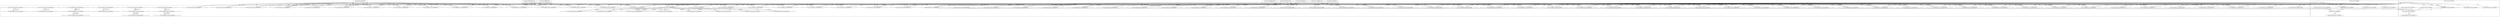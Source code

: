 digraph G {
	"10.1.80.1:35620#ServerID_OuterContainerID"->"1_fwatchdog#ServerID_7cf8268e6ab5"[ label="read" ];
	"1_fwatchdog#ServerID_7cf8268e6ab5"->"10.1.80.1:35618#ServerID_OuterContainerID"[ label="write" ];
	"10.1.80.1:38750#ServerID_OuterContainerID"->"1_fwatchdog#ServerID_5bd30c3565a4"[ label="read" ];
	"10.1.80.1:38748#ServerID_OuterContainerID"->"1_fwatchdog#ServerID_5bd30c3565a4"[ label="read" ];
	"1_fwatchdog#ServerID_5bd30c3565a4"->"10.1.80.1:38748#ServerID_OuterContainerID"[ label="write" ];
	"10.1.80.1:35618#ServerID_OuterContainerID"->"1_fwatchdog#ServerID_7cf8268e6ab5"[ label="read" ];
	"10.1.80.1:54070#ServerID_OuterContainerID"->"1_fwatchdog#ServerID_68977fd5c9-qtcgc"[ label="GET" ];
	"1_fwatchdog#ServerID_5bd30c3565a4"->"10.1.80.1:38750#ServerID_OuterContainerID"[ label="write" ];
	"10.1.80.1:54072#ServerID_OuterContainerID"->"1_fwatchdog#ServerID_68977fd5c9-qtcgc"[ label="GET" ];
	"1_fwatchdog#ServerID_68977fd5c9-qtcgc"->"10.1.80.1:54070#ServerID_OuterContainerID"[ label="RESPONSE" ];
	"1_fwatchdog#ServerID_68977fd5c9-qtcgc"->"10.1.80.1:54072#ServerID_OuterContainerID"[ label="RESPONSE" ];
	"1_fwatchdog#ServerID_7cf8268e6ab5"->"10.1.80.1:35620#ServerID_OuterContainerID"[ label="write" ];
	"10.1.80.1:59036#ServerID_OuterContainerID"->"1_fwatchdog#ServerID_2347d2f455dd"[ label="read" ];
	"10.1.80.1:38786#ServerID_OuterContainerID"->"1_fwatchdog#ServerID_5fff9df6cf-4xmj9"[ label="GET" ];
	"1_fwatchdog#ServerID_5fff9df6cf-4xmj9"->"10.1.80.1:38784#ServerID_OuterContainerID"[ label="RESPONSE" ];
	"10.1.80.1:35654#ServerID_OuterContainerID"->"1_fwatchdog#ServerID_5f846fd567-g8dn6"[ label="GET" ];
	"1_fwatchdog#ServerID_5fff9df6cf-4xmj9"->"10.1.80.1:38786#ServerID_OuterContainerID"[ label="RESPONSE" ];
	"1_fwatchdog#ServerID_5f846fd567-g8dn6"->"10.1.80.1:35654#ServerID_OuterContainerID"[ label="RESPONSE" ];
	"10.1.80.1:35656#ServerID_OuterContainerID"->"1_fwatchdog#ServerID_5f846fd567-g8dn6"[ label="GET" ];
	"10.1.80.1:38784#ServerID_OuterContainerID"->"1_fwatchdog#ServerID_5fff9df6cf-4xmj9"[ label="GET" ];
	"1_fwatchdog#ServerID_5f846fd567-g8dn6"->"10.1.80.1:35656#ServerID_OuterContainerID"[ label="RESPONSE" ];
	"10.1.80.1:59072#ServerID_OuterContainerID"->"1_fwatchdog#ServerID_6df85d7674-f2xxt"[ label="GET" ];
	"1_fwatchdog#ServerID_6df85d7674-f2xxt"->"10.1.80.1:59072#ServerID_OuterContainerID"[ label="RESPONSE" ];
	"10.1.80.1:59074#ServerID_OuterContainerID"->"1_fwatchdog#ServerID_6df85d7674-f2xxt"[ label="GET" ];
	"1_fwatchdog#ServerID_6df85d7674-f2xxt"->"10.1.80.1:59074#ServerID_OuterContainerID"[ label="RESPONSE" ];
	"10.1.80.1:59038#ServerID_OuterContainerID"->"1_fwatchdog#ServerID_2347d2f455dd"[ label="read" ];
	"10.1.80.1:33182#ServerID_OuterContainerID"->"1_fwatchdog#ServerID_8665dd9487-zwjjv"[ label="GET" ];
	"1_fwatchdog#ServerID_8665dd9487-zwjjv"->"10.1.80.1:33182#ServerID_OuterContainerID"[ label="RESPONSE" ];
	"10.1.80.1:33184#ServerID_OuterContainerID"->"1_fwatchdog#ServerID_8665dd9487-zwjjv"[ label="GET" ];
	"1_fwatchdog#ServerID_8665dd9487-zwjjv"->"10.1.80.1:33184#ServerID_OuterContainerID"[ label="RESPONSE" ];
	"10.1.80.1:54146#ServerID_OuterContainerID"->"1_fwatchdog#ServerID_76c96688d7-4wrfp"[ label="GET" ];
	"1_fwatchdog#ServerID_76c96688d7-4wrfp"->"10.1.80.1:54146#ServerID_OuterContainerID"[ label="RESPONSE" ];
	"1_fwatchdog#ServerID_76c96688d7-4wrfp"->"10.1.80.1:54147#ServerID_OuterContainerID"[ label="RESPONSE" ];
	"10.1.80.1:54147#ServerID_OuterContainerID"->"1_fwatchdog#ServerID_76c96688d7-4wrfp"[ label="GET" ];
	"1_fwatchdog#ServerID_6df85d7674-f2xxt"->"gateway:8080#ServerID_OuterContainerID"[ label="POST" ];
	"10.1.80.1:54114#ServerID_OuterContainerID"->"1_fwatchdog#ServerID_68977fd5c9-qtcgc"[ label="GET" ];
	"1_fwatchdog#ServerID_68977fd5c9-qtcgc"->"10.1.80.1:54114#ServerID_OuterContainerID"[ label="RESPONSE" ];
	"10.1.80.1:54116#ServerID_OuterContainerID"->"1_fwatchdog#ServerID_68977fd5c9-qtcgc"[ label="GET" ];
	"1_fwatchdog#ServerID_68977fd5c9-qtcgc"->"10.1.80.1:54116#ServerID_OuterContainerID"[ label="RESPONSE" ];
	"10.1.80.93:48432#ServerID_OuterContainerID"->"1_fwatchdog#ServerID_6df85d7674-f2xxt"[ label="POST" ];
	"1_fwatchdog#ServerID_6df85d7674-f2xxt"->"10.1.80.93:8080#ServerID_OuterContainerID"[ label="POST" ];
	"10.1.80.93:40442#ServerID_OuterContainerID"->"1_fwatchdog#ServerID_5f846fd567-g8dn6"[ label="POST" ];
	"1_fwatchdog#ServerID_5f846fd567-g8dn6"->"10.1.80.93:40442#ServerID_OuterContainerID"[ label="RESPONSE" ];
	"10.1.80.93:8080#ServerID_OuterContainerID"->"1_fwatchdog#ServerID_6df85d7674-f2xxt"[ label="RESPONSE" ];
	"gateway:8080#ServerID_OuterContainerID"->"1_fwatchdog#ServerID_6df85d7674-f2xxt"[ label="RESPONSE" ];
	"1_fwatchdog#ServerID_6df85d7674-f2xxt"->"10.1.80.93:48432#ServerID_OuterContainerID"[ label="RESPONSE" ];
	"10.1.80.1:38850#ServerID_OuterContainerID"->"1_fwatchdog#ServerID_5fff9df6cf-4xmj9"[ label="GET" ];
	"10.1.80.1:38848#ServerID_OuterContainerID"->"1_fwatchdog#ServerID_5fff9df6cf-4xmj9"[ label="GET" ];
	"1_fwatchdog#ServerID_5fff9df6cf-4xmj9"->"10.1.80.1:38850#ServerID_OuterContainerID"[ label="RESPONSE" ];
	"1_fwatchdog#ServerID_5fff9df6cf-4xmj9"->"10.1.80.1:38848#ServerID_OuterContainerID"[ label="RESPONSE" ];
	"10.1.80.1:35720#ServerID_OuterContainerID"->"1_fwatchdog#ServerID_5f846fd567-g8dn6"[ label="GET" ];
	"1_fwatchdog#ServerID_5f846fd567-g8dn6"->"10.1.80.1:35720#ServerID_OuterContainerID"[ label="RESPONSE" ];
	"10.1.80.1:35718#ServerID_OuterContainerID"->"1_fwatchdog#ServerID_5f846fd567-g8dn6"[ label="GET" ];
	"1_fwatchdog#ServerID_5f846fd567-g8dn6"->"10.1.80.1:35718#ServerID_OuterContainerID"[ label="RESPONSE" ];
	"10.1.80.1:59136#ServerID_OuterContainerID"->"1_fwatchdog#ServerID_6df85d7674-f2xxt"[ label="GET" ];
	"1_fwatchdog#ServerID_6df85d7674-f2xxt"->"10.1.80.1:59136#ServerID_OuterContainerID"[ label="RESPONSE" ];
	"10.1.80.1:59137#ServerID_OuterContainerID"->"1_fwatchdog#ServerID_6df85d7674-f2xxt"[ label="GET" ];
	"1_fwatchdog#ServerID_6df85d7674-f2xxt"->"10.1.80.1:59137#ServerID_OuterContainerID"[ label="RESPONSE" ];
	"10.1.80.1:33244#ServerID_OuterContainerID"->"1_fwatchdog#ServerID_8665dd9487-zwjjv"[ label="GET" ];
	"10.1.80.1:33242#ServerID_OuterContainerID"->"1_fwatchdog#ServerID_8665dd9487-zwjjv"[ label="GET" ];
	"1_fwatchdog#ServerID_8665dd9487-zwjjv"->"10.1.80.1:33244#ServerID_OuterContainerID"[ label="RESPONSE" ];
	"1_fwatchdog#ServerID_8665dd9487-zwjjv"->"10.1.80.1:33242#ServerID_OuterContainerID"[ label="RESPONSE" ];
	"10.1.80.93:48470#ServerID_OuterContainerID"->"1_fwatchdog#ServerID_6df85d7674-f2xxt"[ label="POST" ];
	"10.1.80.1:54210#ServerID_OuterContainerID"->"1_fwatchdog#ServerID_76c96688d7-4wrfp"[ label="GET" ];
	"10.1.80.1:54208#ServerID_OuterContainerID"->"1_fwatchdog#ServerID_76c96688d7-4wrfp"[ label="GET" ];
	"1_fwatchdog#ServerID_76c96688d7-4wrfp"->"10.1.80.1:54210#ServerID_OuterContainerID"[ label="RESPONSE" ];
	"1_fwatchdog#ServerID_76c96688d7-4wrfp"->"10.1.80.1:54208#ServerID_OuterContainerID"[ label="RESPONSE" ];
	"1_fwatchdog#ServerID_6df85d7674-f2xxt"->"gateway:8080#ServerID_OuterContainerID"[ label="POST" ];
	"1_fwatchdog#ServerID_6df85d7674-f2xxt"->"10.1.80.93:8080#ServerID_OuterContainerID"[ label="POST" ];
	"10.1.80.93:40484#ServerID_OuterContainerID"->"1_fwatchdog#ServerID_5f846fd567-g8dn6"[ label="POST" ];
	"1_fwatchdog#ServerID_5f846fd567-g8dn6"->"10.1.80.93:40484#ServerID_OuterContainerID"[ label="RESPONSE" ];
	"10.1.80.93:8080#ServerID_OuterContainerID"->"1_fwatchdog#ServerID_6df85d7674-f2xxt"[ label="RESPONSE" ];
	"gateway:8080#ServerID_OuterContainerID"->"1_fwatchdog#ServerID_6df85d7674-f2xxt"[ label="RESPONSE" ];
	"1_fwatchdog#ServerID_6df85d7674-f2xxt"->"10.1.80.93:48470#ServerID_OuterContainerID"[ label="RESPONSE" ];
	"10.1.80.93:48492#ServerID_OuterContainerID"->"1_fwatchdog#ServerID_6df85d7674-f2xxt"[ label="POST" ];
	"1_fwatchdog#ServerID_6df85d7674-f2xxt"->"gateway:8080#ServerID_OuterContainerID"[ label="POST" ];
	"1_fwatchdog#ServerID_6df85d7674-f2xxt"->"10.1.80.93:8080#ServerID_OuterContainerID"[ label="POST" ];
	"10.1.80.93:40502#ServerID_OuterContainerID"->"1_fwatchdog#ServerID_5f846fd567-g8dn6"[ label="POST" ];
	"1_fwatchdog#ServerID_5f846fd567-g8dn6"->"10.1.80.93:40502#ServerID_OuterContainerID"[ label="RESPONSE" ];
	"10.1.80.93:8080#ServerID_OuterContainerID"->"1_fwatchdog#ServerID_6df85d7674-f2xxt"[ label="RESPONSE" ];
	"gateway:8080#ServerID_OuterContainerID"->"1_fwatchdog#ServerID_6df85d7674-f2xxt"[ label="RESPONSE" ];
	"1_fwatchdog#ServerID_6df85d7674-f2xxt"->"10.1.80.93:48492#ServerID_OuterContainerID"[ label="RESPONSE" ];
	"10.1.80.1:54202#ServerID_OuterContainerID"->"1_fwatchdog#ServerID_68977fd5c9-qtcgc"[ label="GET" ];
	"10.1.80.1:54200#ServerID_OuterContainerID"->"1_fwatchdog#ServerID_68977fd5c9-qtcgc"[ label="GET" ];
	"1_fwatchdog#ServerID_68977fd5c9-qtcgc"->"10.1.80.1:54202#ServerID_OuterContainerID"[ label="RESPONSE" ];
	"1_fwatchdog#ServerID_68977fd5c9-qtcgc"->"10.1.80.1:54200#ServerID_OuterContainerID"[ label="RESPONSE" ];
	"10.1.80.1:38910#ServerID_OuterContainerID"->"1_fwatchdog#ServerID_5fff9df6cf-4xmj9"[ label="GET" ];
	"1_fwatchdog#ServerID_5fff9df6cf-4xmj9"->"10.1.80.1:38910#ServerID_OuterContainerID"[ label="RESPONSE" ];
	"10.1.80.1:38911#ServerID_OuterContainerID"->"1_fwatchdog#ServerID_5fff9df6cf-4xmj9"[ label="GET" ];
	"1_fwatchdog#ServerID_5fff9df6cf-4xmj9"->"10.1.80.1:38911#ServerID_OuterContainerID"[ label="RESPONSE" ];
	"10.1.80.1:35782#ServerID_OuterContainerID"->"1_fwatchdog#ServerID_5f846fd567-g8dn6"[ label="GET" ];
	"1_fwatchdog#ServerID_5f846fd567-g8dn6"->"10.1.80.1:35782#ServerID_OuterContainerID"[ label="RESPONSE" ];
	"10.1.80.1:35780#ServerID_OuterContainerID"->"1_fwatchdog#ServerID_5f846fd567-g8dn6"[ label="GET" ];
	"1_fwatchdog#ServerID_5f846fd567-g8dn6"->"10.1.80.1:35780#ServerID_OuterContainerID"[ label="RESPONSE" ];
	"10.1.80.1:59200#ServerID_OuterContainerID"->"1_fwatchdog#ServerID_6df85d7674-f2xxt"[ label="GET" ];
	"1_fwatchdog#ServerID_6df85d7674-f2xxt"->"10.1.80.1:59200#ServerID_OuterContainerID"[ label="RESPONSE" ];
	"10.1.80.1:59198#ServerID_OuterContainerID"->"1_fwatchdog#ServerID_6df85d7674-f2xxt"[ label="GET" ];
	"1_fwatchdog#ServerID_6df85d7674-f2xxt"->"10.1.80.1:59198#ServerID_OuterContainerID"[ label="RESPONSE" ];
	"10.1.80.1:33304#ServerID_OuterContainerID"->"1_fwatchdog#ServerID_8665dd9487-zwjjv"[ label="GET" ];
	"1_fwatchdog#ServerID_8665dd9487-zwjjv"->"10.1.80.1:33304#ServerID_OuterContainerID"[ label="RESPONSE" ];
	"10.1.80.1:33306#ServerID_OuterContainerID"->"1_fwatchdog#ServerID_8665dd9487-zwjjv"[ label="GET" ];
	"1_fwatchdog#ServerID_8665dd9487-zwjjv"->"10.1.80.1:33306#ServerID_OuterContainerID"[ label="RESPONSE" ];
	"10.1.80.1:54263#ServerID_OuterContainerID"->"1_fwatchdog#ServerID_76c96688d7-4wrfp"[ label="GET" ];
	"1_fwatchdog#ServerID_76c96688d7-4wrfp"->"10.1.80.1:54263#ServerID_OuterContainerID"[ label="RESPONSE" ];
	"10.1.80.1:54262#ServerID_OuterContainerID"->"1_fwatchdog#ServerID_76c96688d7-4wrfp"[ label="GET" ];
	"1_fwatchdog#ServerID_76c96688d7-4wrfp"->"10.1.80.1:54262#ServerID_OuterContainerID"[ label="RESPONSE" ];
	"10.1.80.1:54231#ServerID_OuterContainerID"->"1_fwatchdog#ServerID_68977fd5c9-qtcgc"[ label="GET" ];
	"1_fwatchdog#ServerID_68977fd5c9-qtcgc"->"10.1.80.1:54231#ServerID_OuterContainerID"[ label="RESPONSE" ];
	"10.1.80.1:54230#ServerID_OuterContainerID"->"1_fwatchdog#ServerID_68977fd5c9-qtcgc"[ label="GET" ];
	"1_fwatchdog#ServerID_68977fd5c9-qtcgc"->"10.1.80.1:54230#ServerID_OuterContainerID"[ label="RESPONSE" ];
	"10.1.80.1:38946#ServerID_OuterContainerID"->"1_fwatchdog#ServerID_5fff9df6cf-4xmj9"[ label="GET" ];
	"1_fwatchdog#ServerID_5fff9df6cf-4xmj9"->"10.1.80.1:38946#ServerID_OuterContainerID"[ label="RESPONSE" ];
	"10.1.80.1:38944#ServerID_OuterContainerID"->"1_fwatchdog#ServerID_5fff9df6cf-4xmj9"[ label="GET" ];
	"1_fwatchdog#ServerID_5fff9df6cf-4xmj9"->"10.1.80.1:38944#ServerID_OuterContainerID"[ label="RESPONSE" ];
	"10.1.80.1:35814#ServerID_OuterContainerID"->"1_fwatchdog#ServerID_5f846fd567-g8dn6"[ label="GET" ];
	"1_fwatchdog#ServerID_5f846fd567-g8dn6"->"10.1.80.1:35814#ServerID_OuterContainerID"[ label="RESPONSE" ];
	"10.1.80.1:35816#ServerID_OuterContainerID"->"1_fwatchdog#ServerID_5f846fd567-g8dn6"[ label="GET" ];
	"10.1.80.1:59233#ServerID_OuterContainerID"->"1_fwatchdog#ServerID_6df85d7674-f2xxt"[ label="GET" ];
	"1_fwatchdog#ServerID_6df85d7674-f2xxt"->"10.1.80.1:59233#ServerID_OuterContainerID"[ label="RESPONSE" ];
	"1_fwatchdog#ServerID_5f846fd567-g8dn6"->"10.1.80.1:35816#ServerID_OuterContainerID"[ label="RESPONSE" ];
	"10.1.80.1:59232#ServerID_OuterContainerID"->"1_fwatchdog#ServerID_6df85d7674-f2xxt"[ label="GET" ];
	"1_fwatchdog#ServerID_6df85d7674-f2xxt"->"10.1.80.1:59232#ServerID_OuterContainerID"[ label="RESPONSE" ];
	"10.1.80.1:33338#ServerID_OuterContainerID"->"1_fwatchdog#ServerID_8665dd9487-zwjjv"[ label="GET" ];
	"1_fwatchdog#ServerID_8665dd9487-zwjjv"->"10.1.80.1:33338#ServerID_OuterContainerID"[ label="RESPONSE" ];
	"10.1.80.1:33340#ServerID_OuterContainerID"->"1_fwatchdog#ServerID_8665dd9487-zwjjv"[ label="GET" ];
	"1_fwatchdog#ServerID_8665dd9487-zwjjv"->"10.1.80.1:33340#ServerID_OuterContainerID"[ label="RESPONSE" ];
	"10.1.80.1:54296#ServerID_OuterContainerID"->"1_fwatchdog#ServerID_76c96688d7-4wrfp"[ label="GET" ];
	"1_fwatchdog#ServerID_76c96688d7-4wrfp"->"10.1.80.1:54296#ServerID_OuterContainerID"[ label="RESPONSE" ];
	"10.1.80.1:54297#ServerID_OuterContainerID"->"1_fwatchdog#ServerID_76c96688d7-4wrfp"[ label="GET" ];
	"1_fwatchdog#ServerID_76c96688d7-4wrfp"->"10.1.80.1:54297#ServerID_OuterContainerID"[ label="RESPONSE" ];
	"10.1.80.1:54264#ServerID_OuterContainerID"->"1_fwatchdog#ServerID_68977fd5c9-qtcgc"[ label="GET" ];
	"1_fwatchdog#ServerID_68977fd5c9-qtcgc"->"10.1.80.1:54264#ServerID_OuterContainerID"[ label="RESPONSE" ];
	"10.1.80.1:54266#ServerID_OuterContainerID"->"1_fwatchdog#ServerID_68977fd5c9-qtcgc"[ label="GET" ];
	"1_fwatchdog#ServerID_68977fd5c9-qtcgc"->"10.1.80.1:54266#ServerID_OuterContainerID"[ label="RESPONSE" ];
	"10.1.80.1:38978#ServerID_OuterContainerID"->"1_fwatchdog#ServerID_5fff9df6cf-4xmj9"[ label="GET" ];
	"10.1.80.1:38976#ServerID_OuterContainerID"->"1_fwatchdog#ServerID_5fff9df6cf-4xmj9"[ label="GET" ];
	"1_fwatchdog#ServerID_5fff9df6cf-4xmj9"->"10.1.80.1:38976#ServerID_OuterContainerID"[ label="RESPONSE" ];
	"1_fwatchdog#ServerID_5fff9df6cf-4xmj9"->"10.1.80.1:38978#ServerID_OuterContainerID"[ label="RESPONSE" ];
	"10.1.80.1:35846#ServerID_OuterContainerID"->"1_fwatchdog#ServerID_5f846fd567-g8dn6"[ label="GET" ];
	"1_fwatchdog#ServerID_5f846fd567-g8dn6"->"10.1.80.1:35846#ServerID_OuterContainerID"[ label="RESPONSE" ];
	"10.1.80.1:35847#ServerID_OuterContainerID"->"1_fwatchdog#ServerID_5f846fd567-g8dn6"[ label="GET" ];
	"1_fwatchdog#ServerID_5f846fd567-g8dn6"->"10.1.80.1:35847#ServerID_OuterContainerID"[ label="RESPONSE" ];
	"10.1.80.1:59264#ServerID_OuterContainerID"->"1_fwatchdog#ServerID_6df85d7674-f2xxt"[ label="GET" ];
	"1_fwatchdog#ServerID_6df85d7674-f2xxt"->"10.1.80.1:59264#ServerID_OuterContainerID"[ label="RESPONSE" ];
	"10.1.80.1:59266#ServerID_OuterContainerID"->"1_fwatchdog#ServerID_6df85d7674-f2xxt"[ label="GET" ];
	"1_fwatchdog#ServerID_6df85d7674-f2xxt"->"10.1.80.1:59266#ServerID_OuterContainerID"[ label="RESPONSE" ];
	"10.1.80.1:33374#ServerID_OuterContainerID"->"1_fwatchdog#ServerID_8665dd9487-zwjjv"[ label="GET" ];
	"1_fwatchdog#ServerID_8665dd9487-zwjjv"->"10.1.80.1:33374#ServerID_OuterContainerID"[ label="RESPONSE" ];
	"1_fwatchdog#ServerID_2347d2f455dd"->"10.1.80.1:59038#ServerID_OuterContainerID"[ label="write" ];
	"1_fwatchdog#ServerID_2347d2f455dd"->"10.1.80.1:59036#ServerID_OuterContainerID"[ label="write" ];
	"10.1.80.1:54070#ServerID_OuterContainerID"->"1_fwatchdog#ServerID_c8cd456c8f13"[ label="read" ];
	"1_fwatchdog#ServerID_c8cd456c8f13"->"10.1.80.1:54070#ServerID_OuterContainerID"[ label="write" ];
	"10.1.80.1:54072#ServerID_OuterContainerID"->"1_fwatchdog#ServerID_c8cd456c8f13"[ label="read" ];
	"1_fwatchdog#ServerID_c8cd456c8f13"->"10.1.80.1:54072#ServerID_OuterContainerID"[ label="write" ];
	"10.1.80.1:38784#ServerID_OuterContainerID"->"1_fwatchdog#ServerID_5bd30c3565a4"[ label="read" ];
	"10.1.80.1:38786#ServerID_OuterContainerID"->"1_fwatchdog#ServerID_5bd30c3565a4"[ label="read" ];
	"1_fwatchdog#ServerID_5bd30c3565a4"->"10.1.80.1:38784#ServerID_OuterContainerID"[ label="write" ];
	"1_fwatchdog#ServerID_5bd30c3565a4"->"10.1.80.1:38786#ServerID_OuterContainerID"[ label="write" ];
	"10.1.80.1:35656#ServerID_OuterContainerID"->"1_fwatchdog#ServerID_7cf8268e6ab5"[ label="read" ];
	"10.1.80.1:35654#ServerID_OuterContainerID"->"1_fwatchdog#ServerID_7cf8268e6ab5"[ label="read" ];
	"1_fwatchdog#ServerID_7cf8268e6ab5"->"10.1.80.1:35654#ServerID_OuterContainerID"[ label="write" ];
	"1_fwatchdog#ServerID_7cf8268e6ab5"->"10.1.80.1:35656#ServerID_OuterContainerID"[ label="write" ];
	"10.1.80.1:59072#ServerID_OuterContainerID"->"1_fwatchdog#ServerID_2347d2f455dd"[ label="read" ];
	"1_fwatchdog#ServerID_2347d2f455dd"->"10.1.80.1:59072#ServerID_OuterContainerID"[ label="write" ];
	"10.1.80.1:59074#ServerID_OuterContainerID"->"1_fwatchdog#ServerID_2347d2f455dd"[ label="read" ];
	"1_fwatchdog#ServerID_2347d2f455dd"->"10.1.80.1:59074#ServerID_OuterContainerID"[ label="write" ];
	"10.1.80.1:54114#ServerID_OuterContainerID"->"1_fwatchdog#ServerID_c8cd456c8f13"[ label="read" ];
	"1_fwatchdog#ServerID_c8cd456c8f13"->"10.1.80.1:54114#ServerID_OuterContainerID"[ label="write" ];
	"10.1.80.1:54116#ServerID_OuterContainerID"->"1_fwatchdog#ServerID_c8cd456c8f13"[ label="read" ];
	"1_fwatchdog#ServerID_c8cd456c8f13"->"10.1.80.1:54116#ServerID_OuterContainerID"[ label="write" ];
	"10.1.80.93:48432#ServerID_OuterContainerID"->"1_fwatchdog#ServerID_2347d2f455dd"[ label="read" ];
	"1_fwatchdog#ServerID_2347d2f455dd"->"pipe:[7844706]#ServerID_2347d2f455dd"[ label="write" ];
	"1_fwatchdog#ServerID_2347d2f455dd"->"localhost:3000#ServerID_2347d2f455dd"[ label="connect" ];
	"localhost:3000#ServerID_2347d2f455dd"->"1_fwatchdog#ServerID_2347d2f455dd"[ label="read" ];
	"1_fwatchdog#ServerID_2347d2f455dd"->"localhost:3000#ServerID_2347d2f455dd"[ label="write" ];
	"localhost:3000#ServerID_2347d2f455dd"->"13_node#ServerID_2347d2f455dd"[ label="read" ];
	"13_node#ServerID_2347d2f455dd"->"pipe:[7845926]#ServerID_2347d2f455dd"[ label="write" ];
	"/etc/hosts#ServerID_2347d2f455dd"->"13_node#ServerID_2347d2f455dd"[ label="read" ];
	"/etc/resolv.conf#ServerID_2347d2f455dd"->"13_node#ServerID_2347d2f455dd"[ label="read" ];
	"13_node#ServerID_2347d2f455dd"->"10.152.183.10:53#ServerID_OuterContainerID"[ label="sendto" ];
	"10.152.183.10:53#ServerID_OuterContainerID"->"13_node#ServerID_2347d2f455dd"[ label="recvfrom" ];
	"13_node#ServerID_2347d2f455dd"->"gateway:8080#ServerID_OuterContainerID"[ label="connect" ];
	"1_fwatchdog#ServerID_7cf8268e6ab5"->"localhost:3000#ServerID_7cf8268e6ab5"[ label="connect" ];
	"10.1.80.93:40442#ServerID_OuterContainerID"->"1_fwatchdog#ServerID_7cf8268e6ab5"[ label="read" ];
	"1_fwatchdog#ServerID_7cf8268e6ab5"->"pipe:[7845975]#ServerID_7cf8268e6ab5"[ label="write" ];
	"1_fwatchdog#ServerID_7cf8268e6ab5"->"localhost:3000#ServerID_7cf8268e6ab5"[ label="write" ];
	"localhost:3000#ServerID_7cf8268e6ab5"->"1_fwatchdog#ServerID_7cf8268e6ab5"[ label="read" ];
	"localhost:3000#ServerID_7cf8268e6ab5"->"13_node#ServerID_7cf8268e6ab5"[ label="read" ];
	"13_node#ServerID_7cf8268e6ab5"->"pipe:[7845600]#ServerID_7cf8268e6ab5"[ label="write" ];
	"/home/app/credentials.txt#ServerID_7cf8268e6ab5"->"13_node#ServerID_7cf8268e6ab5"[ label="read" ];
	"1_fwatchdog#ServerID_7cf8268e6ab5"->"pipe:[7845976]#ServerID_7cf8268e6ab5"[ label="write" ];
	"1_fwatchdog#ServerID_7cf8268e6ab5"->"10.1.80.93:40442#ServerID_OuterContainerID"[ label="write" ];
	"gateway:8080#ServerID_OuterContainerID"->"13_node#ServerID_2347d2f455dd"[ label="read" ];
	"1_fwatchdog#ServerID_2347d2f455dd"->"pipe:[7844707]#ServerID_2347d2f455dd"[ label="write" ];
	"1_fwatchdog#ServerID_2347d2f455dd"->"10.1.80.93:48432#ServerID_OuterContainerID"[ label="write" ];
	"10.1.80.1:38850#ServerID_OuterContainerID"->"1_fwatchdog#ServerID_5bd30c3565a4"[ label="read" ];
	"10.1.80.1:38848#ServerID_OuterContainerID"->"1_fwatchdog#ServerID_5bd30c3565a4"[ label="read" ];
	"1_fwatchdog#ServerID_5bd30c3565a4"->"10.1.80.1:38850#ServerID_OuterContainerID"[ label="write" ];
	"1_fwatchdog#ServerID_5bd30c3565a4"->"10.1.80.1:38848#ServerID_OuterContainerID"[ label="write" ];
	"1_fwatchdog#ServerID_7cf8268e6ab5"->"10.1.80.1:35720#ServerID_OuterContainerID"[ label="write" ];
	"10.1.80.1:35720#ServerID_OuterContainerID"->"1_fwatchdog#ServerID_7cf8268e6ab5"[ label="read" ];
	"1_fwatchdog#ServerID_7cf8268e6ab5"->"10.1.80.1:35718#ServerID_OuterContainerID"[ label="write" ];
	"10.1.80.1:59137#ServerID_OuterContainerID"->"1_fwatchdog#ServerID_2347d2f455dd"[ label="read" ];
	"10.1.80.1:59136#ServerID_OuterContainerID"->"1_fwatchdog#ServerID_2347d2f455dd"[ label="read" ];
	"10.1.80.1:35718#ServerID_OuterContainerID"->"1_fwatchdog#ServerID_7cf8268e6ab5"[ label="read" ];
	"1_fwatchdog#ServerID_2347d2f455dd"->"10.1.80.1:59136#ServerID_OuterContainerID"[ label="write" ];
	"1_fwatchdog#ServerID_2347d2f455dd"->"10.1.80.1:59137#ServerID_OuterContainerID"[ label="write" ];
	"10.1.80.93:48470#ServerID_OuterContainerID"->"1_fwatchdog#ServerID_2347d2f455dd"[ label="read" ];
	"10.1.80.93:40484#ServerID_OuterContainerID"->"1_fwatchdog#ServerID_7cf8268e6ab5"[ label="read" ];
	"1_fwatchdog#ServerID_7cf8268e6ab5"->"10.1.80.93:40484#ServerID_OuterContainerID"[ label="write" ];
	"1_fwatchdog#ServerID_2347d2f455dd"->"10.1.80.93:48470#ServerID_OuterContainerID"[ label="write" ];
	"10.1.80.93:48492#ServerID_OuterContainerID"->"1_fwatchdog#ServerID_2347d2f455dd"[ label="read" ];
	"10.1.80.93:40502#ServerID_OuterContainerID"->"1_fwatchdog#ServerID_7cf8268e6ab5"[ label="read" ];
	"1_fwatchdog#ServerID_7cf8268e6ab5"->"10.1.80.93:40502#ServerID_OuterContainerID"[ label="write" ];
	"1_fwatchdog#ServerID_2347d2f455dd"->"10.1.80.93:48492#ServerID_OuterContainerID"[ label="write" ];
	"1_fwatchdog#ServerID_c8cd456c8f13"->"10.1.80.1:54200#ServerID_OuterContainerID"[ label="write" ];
	"1_fwatchdog#ServerID_c8cd456c8f13"->"10.1.80.1:54202#ServerID_OuterContainerID"[ label="write" ];
	"10.1.80.1:54200#ServerID_OuterContainerID"->"1_fwatchdog#ServerID_c8cd456c8f13"[ label="read" ];
	"10.1.80.1:54202#ServerID_OuterContainerID"->"1_fwatchdog#ServerID_c8cd456c8f13"[ label="read" ];
	"10.1.80.1:38910#ServerID_OuterContainerID"->"1_fwatchdog#ServerID_5bd30c3565a4"[ label="read" ];
	"10.1.80.1:38911#ServerID_OuterContainerID"->"1_fwatchdog#ServerID_5bd30c3565a4"[ label="read" ];
	"1_fwatchdog#ServerID_5bd30c3565a4"->"10.1.80.1:38910#ServerID_OuterContainerID"[ label="write" ];
	"1_fwatchdog#ServerID_5bd30c3565a4"->"10.1.80.1:38911#ServerID_OuterContainerID"[ label="write" ];
	"10.1.80.1:35780#ServerID_OuterContainerID"->"1_fwatchdog#ServerID_7cf8268e6ab5"[ label="read" ];
	"10.1.80.1:35782#ServerID_OuterContainerID"->"1_fwatchdog#ServerID_7cf8268e6ab5"[ label="read" ];
	"1_fwatchdog#ServerID_7cf8268e6ab5"->"10.1.80.1:35782#ServerID_OuterContainerID"[ label="write" ];
	"1_fwatchdog#ServerID_7cf8268e6ab5"->"10.1.80.1:35780#ServerID_OuterContainerID"[ label="write" ];
	"10.1.80.1:59198#ServerID_OuterContainerID"->"1_fwatchdog#ServerID_2347d2f455dd"[ label="read" ];
	"10.1.80.1:59200#ServerID_OuterContainerID"->"1_fwatchdog#ServerID_2347d2f455dd"[ label="read" ];
	"1_fwatchdog#ServerID_2347d2f455dd"->"10.1.80.1:59200#ServerID_OuterContainerID"[ label="write" ];
	"1_fwatchdog#ServerID_2347d2f455dd"->"10.1.80.1:59198#ServerID_OuterContainerID"[ label="write" ];
	"10.1.80.1:54230#ServerID_OuterContainerID"->"1_fwatchdog#ServerID_c8cd456c8f13"[ label="read" ];
	"10.1.80.1:54231#ServerID_OuterContainerID"->"1_fwatchdog#ServerID_c8cd456c8f13"[ label="read" ];
	"1_fwatchdog#ServerID_c8cd456c8f13"->"10.1.80.1:54231#ServerID_OuterContainerID"[ label="write" ];
	"1_fwatchdog#ServerID_c8cd456c8f13"->"10.1.80.1:54230#ServerID_OuterContainerID"[ label="write" ];
	"10.1.80.1:38946#ServerID_OuterContainerID"->"1_fwatchdog#ServerID_5bd30c3565a4"[ label="read" ];
	"10.1.80.1:38944#ServerID_OuterContainerID"->"1_fwatchdog#ServerID_5bd30c3565a4"[ label="read" ];
	"1_fwatchdog#ServerID_5bd30c3565a4"->"10.1.80.1:38944#ServerID_OuterContainerID"[ label="write" ];
	"1_fwatchdog#ServerID_5bd30c3565a4"->"10.1.80.1:38946#ServerID_OuterContainerID"[ label="write" ];
	"10.1.80.1:35814#ServerID_OuterContainerID"->"1_fwatchdog#ServerID_7cf8268e6ab5"[ label="read" ];
	"1_fwatchdog#ServerID_7cf8268e6ab5"->"10.1.80.1:35814#ServerID_OuterContainerID"[ label="write" ];
	"10.1.80.1:35816#ServerID_OuterContainerID"->"1_fwatchdog#ServerID_7cf8268e6ab5"[ label="read" ];
	"1_fwatchdog#ServerID_7cf8268e6ab5"->"10.1.80.1:35816#ServerID_OuterContainerID"[ label="write" ];
	"10.1.80.1:59232#ServerID_OuterContainerID"->"1_fwatchdog#ServerID_2347d2f455dd"[ label="read" ];
	"10.1.80.1:59233#ServerID_OuterContainerID"->"1_fwatchdog#ServerID_2347d2f455dd"[ label="read" ];
	"1_fwatchdog#ServerID_2347d2f455dd"->"10.1.80.1:59233#ServerID_OuterContainerID"[ label="write" ];
	"1_fwatchdog#ServerID_2347d2f455dd"->"10.1.80.1:59232#ServerID_OuterContainerID"[ label="write" ];
	"10.1.80.1:38976#ServerID_OuterContainerID"->"1_fwatchdog#ServerID_5bd30c3565a4"[ label="read" ];
	"10.1.80.1:54264#ServerID_OuterContainerID"->"1_fwatchdog#ServerID_c8cd456c8f13"[ label="read" ];
	"10.1.80.1:54266#ServerID_OuterContainerID"->"1_fwatchdog#ServerID_c8cd456c8f13"[ label="read" ];
	"1_fwatchdog#ServerID_c8cd456c8f13"->"10.1.80.1:54264#ServerID_OuterContainerID"[ label="write" ];
	"1_fwatchdog#ServerID_c8cd456c8f13"->"10.1.80.1:54266#ServerID_OuterContainerID"[ label="write" ];
	"10.1.80.1:38978#ServerID_OuterContainerID"->"1_fwatchdog#ServerID_5bd30c3565a4"[ label="read" ];
	"1_fwatchdog#ServerID_5bd30c3565a4"->"10.1.80.1:38976#ServerID_OuterContainerID"[ label="write" ];
	"1_fwatchdog#ServerID_5bd30c3565a4"->"10.1.80.1:38978#ServerID_OuterContainerID"[ label="write" ];
	"10.1.80.1:35847#ServerID_OuterContainerID"->"1_fwatchdog#ServerID_7cf8268e6ab5"[ label="read" ];
	"10.1.80.1:35846#ServerID_OuterContainerID"->"1_fwatchdog#ServerID_7cf8268e6ab5"[ label="read" ];
	"1_fwatchdog#ServerID_7cf8268e6ab5"->"10.1.80.1:35846#ServerID_OuterContainerID"[ label="write" ];
	"1_fwatchdog#ServerID_7cf8268e6ab5"->"10.1.80.1:35847#ServerID_OuterContainerID"[ label="write" ];
	"10.1.80.1:59264#ServerID_OuterContainerID"->"1_fwatchdog#ServerID_2347d2f455dd"[ label="read" ];
	"1_fwatchdog#ServerID_2347d2f455dd"->"10.1.80.1:59264#ServerID_OuterContainerID"[ label="write" ];
	"10.1.80.1:59266#ServerID_OuterContainerID"->"1_fwatchdog#ServerID_2347d2f455dd"[ label="read" ];
	"1_fwatchdog#ServerID_2347d2f455dd"->"10.1.80.1:59266#ServerID_OuterContainerID"[ label="write" ];
	"10.1.80.1:53632#ServerID_OuterContainerID"->"10.1.80.109:9090#ServerID_OuterContainerID"[ label="GET" ];
	"10.1.80.109:9090#ServerID_OuterContainerID"->"10.1.80.1:53632#ServerID_OuterContainerID"[ label="RESPONSE" ];
	"10.1.80.1:53124#ServerID_OuterContainerID"->"10.1.80.111:9093#ServerID_OuterContainerID"[ label="GET" ];
	"10.1.80.111:9093#ServerID_OuterContainerID"->"10.1.80.1:53124#ServerID_OuterContainerID"[ label="RESPONSE" ];
	"10.1.80.1:50524#ServerID_OuterContainerID"->"10.1.80.93:8080#ServerID_OuterContainerID"[ label="GET" ];
	"10.1.80.93:8080#ServerID_OuterContainerID"->"10.1.80.1:50524#ServerID_OuterContainerID"[ label="RESPONSE" ];
	"10.1.80.1:53144#ServerID_OuterContainerID"->"10.1.80.111:9093#ServerID_OuterContainerID"[ label="GET" ];
	"10.1.80.111:9093#ServerID_OuterContainerID"->"10.1.80.1:53144#ServerID_OuterContainerID"[ label="RESPONSE" ];
	"10.1.80.1:33168#ServerID_OuterContainerID"->"10.1.80.92:8181#ServerID_OuterContainerID"[ label="GET" ];
	"10.1.80.92:8181#ServerID_OuterContainerID"->"10.1.80.1:33168#ServerID_OuterContainerID"[ label="RESPONSE" ];
	"10.1.80.1:60944#ServerID_OuterContainerID"->"10.1.80.104:8000#ServerID_OuterContainerID"[ label="GET" ];
	"10.1.80.104:8000#ServerID_OuterContainerID"->"10.1.80.1:60944#ServerID_OuterContainerID"[ label="RESPONSE" ];
	"10.1.80.109:37576#ServerID_OuterContainerID"->"10.1.80.93:8082#ServerID_OuterContainerID"[ label="GET" ];
	"10.1.80.93:8082#ServerID_OuterContainerID"->"10.1.80.109:37576#ServerID_OuterContainerID"[ label="RESPONSE" ];
	"10.1.80.1:63411#ServerID_OuterContainerID"->"10.1.80.93:8080#ServerID_OuterContainerID"[ label="POST" ];
	"10.1.80.93:8080#ServerID_OuterContainerID"->"10.1.80.1:63411#ServerID_OuterContainerID"[ label="RESPONSE" ];
	"10.1.80.93:8080#ServerID_OuterContainerID"->"10.0.88.125:31112#ServerID_OuterContainerID"[ label="RESPONSE" ];
	"10.1.80.1:8744#ServerID_OuterContainerID"->"10.1.80.93:8080#ServerID_OuterContainerID"[ label="POST" ];
	"10.1.80.93:8080#ServerID_OuterContainerID"->"10.1.80.1:8744#ServerID_OuterContainerID"[ label="RESPONSE" ];
	"10.1.80.93:8080#ServerID_OuterContainerID"->"10.0.88.125:31112#ServerID_OuterContainerID"[ label="RESPONSE" ];
	"10.1.80.1:50612#ServerID_OuterContainerID"->"10.1.80.93:8080#ServerID_OuterContainerID"[ label="GET" ];
	"10.1.80.93:8080#ServerID_OuterContainerID"->"10.1.80.1:50612#ServerID_OuterContainerID"[ label="RESPONSE" ];
	"10.1.80.1:29028#ServerID_OuterContainerID"->"10.1.80.93:8080#ServerID_OuterContainerID"[ label="POST" ];
	"10.1.80.93:8080#ServerID_OuterContainerID"->"10.1.80.1:29028#ServerID_OuterContainerID"[ label="RESPONSE" ];
	"10.1.80.93:8080#ServerID_OuterContainerID"->"10.0.88.125:31112#ServerID_OuterContainerID"[ label="RESPONSE" ];
	"10.1.80.1:50660#ServerID_OuterContainerID"->"10.1.80.93:8080#ServerID_OuterContainerID"[ label="GET" ];
	"10.1.80.93:8080#ServerID_OuterContainerID"->"10.1.80.1:50660#ServerID_OuterContainerID"[ label="RESPONSE" ];
	"10.1.80.1:46138#ServerID_OuterContainerID"->"10.1.80.92:8080#ServerID_OuterContainerID"[ label="GET" ];
	"10.1.80.92:8080#ServerID_OuterContainerID"->"10.1.80.1:46138#ServerID_OuterContainerID"[ label="RESPONSE" ];
	"10.1.80.1:50700#ServerID_OuterContainerID"->"10.1.80.93:8080#ServerID_OuterContainerID"[ label="GET" ];
	"10.1.80.93:8080#ServerID_OuterContainerID"->"10.1.80.1:50700#ServerID_OuterContainerID"[ label="RESPONSE" ];
	"10.1.80.1:48720#ServerID_OuterContainerID"->"10.1.80.104:8000#ServerID_OuterContainerID"[ label="GET" ];
	"10.1.80.104:8000#ServerID_OuterContainerID"->"10.1.80.1:48720#ServerID_OuterContainerID"[ label="RESPONSE" ];
	"10.1.80.1:53850#ServerID_OuterContainerID"->"10.1.80.109:9090#ServerID_OuterContainerID"[ label="GET" ];
	"10.1.80.109:9090#ServerID_OuterContainerID"->"10.1.80.1:53850#ServerID_OuterContainerID"[ label="RESPONSE" ];
	subgraph "clusterServerID_2347d2f455dd" {
	label="clusterServerID_2347d2f455dd";
	"/etc/hosts#ServerID_2347d2f455dd" [ shape=ellipse ];
	"/etc/resolv.conf#ServerID_2347d2f455dd" [ shape=ellipse ];
	"13_node#ServerID_2347d2f455dd" [ shape=box ];
	"1_fwatchdog#ServerID_2347d2f455dd" [ shape=box ];
	"localhost:3000#ServerID_2347d2f455dd" [ shape=diamond ];
	"pipe:[7844706]#ServerID_2347d2f455dd" [ shape=ellipse ];
	"pipe:[7844707]#ServerID_2347d2f455dd" [ shape=ellipse ];
	"pipe:[7845926]#ServerID_2347d2f455dd" [ shape=ellipse ];

}
;
	subgraph "clusterServerID_5bd30c3565a4" {
	label="clusterServerID_5bd30c3565a4";
	"1_fwatchdog#ServerID_5bd30c3565a4" [ shape=box ];

}
;
	subgraph "clusterServerID_5f846fd567-g8dn6" {
	label="clusterServerID_5f846fd567-g8dn6";
	"1_fwatchdog#ServerID_5f846fd567-g8dn6" [ shape=box ];

}
;
	subgraph "clusterServerID_5fff9df6cf-4xmj9" {
	label="clusterServerID_5fff9df6cf-4xmj9";
	"1_fwatchdog#ServerID_5fff9df6cf-4xmj9" [ shape=box ];

}
;
	subgraph "clusterServerID_68977fd5c9-qtcgc" {
	label="clusterServerID_68977fd5c9-qtcgc";
	"1_fwatchdog#ServerID_68977fd5c9-qtcgc" [ shape=box ];

}
;
	subgraph "clusterServerID_6df85d7674-f2xxt" {
	label="clusterServerID_6df85d7674-f2xxt";
	"1_fwatchdog#ServerID_6df85d7674-f2xxt" [ shape=box ];

}
;
	subgraph "clusterServerID_76c96688d7-4wrfp" {
	label="clusterServerID_76c96688d7-4wrfp";
	"1_fwatchdog#ServerID_76c96688d7-4wrfp" [ shape=box ];

}
;
	subgraph "clusterServerID_7cf8268e6ab5" {
	label="clusterServerID_7cf8268e6ab5";
	"/home/app/credentials.txt#ServerID_7cf8268e6ab5" [ shape=ellipse ];
	"13_node#ServerID_7cf8268e6ab5" [ shape=box ];
	"1_fwatchdog#ServerID_7cf8268e6ab5" [ shape=box ];
	"localhost:3000#ServerID_7cf8268e6ab5" [ shape=diamond ];
	"pipe:[7845600]#ServerID_7cf8268e6ab5" [ shape=ellipse ];
	"pipe:[7845975]#ServerID_7cf8268e6ab5" [ shape=ellipse ];
	"pipe:[7845976]#ServerID_7cf8268e6ab5" [ shape=ellipse ];

}
;
	subgraph "clusterServerID_8665dd9487-zwjjv" {
	label="clusterServerID_8665dd9487-zwjjv";
	"1_fwatchdog#ServerID_8665dd9487-zwjjv" [ shape=box ];

}
;
	subgraph "clusterServerID_OuterContainerID" {
	label="clusterServerID_OuterContainerID";
	"10.0.88.125:31112#ServerID_OuterContainerID" [ shape=diamond ];
	"10.1.80.104:8000#ServerID_OuterContainerID" [ shape=diamond ];
	"10.1.80.109:37576#ServerID_OuterContainerID" [ shape=diamond ];
	"10.1.80.109:9090#ServerID_OuterContainerID" [ shape=diamond ];
	"10.1.80.111:9093#ServerID_OuterContainerID" [ shape=diamond ];
	"10.1.80.1:29028#ServerID_OuterContainerID" [ shape=diamond ];
	"10.1.80.1:33168#ServerID_OuterContainerID" [ shape=diamond ];
	"10.1.80.1:33182#ServerID_OuterContainerID" [ shape=diamond ];
	"10.1.80.1:33184#ServerID_OuterContainerID" [ shape=diamond ];
	"10.1.80.1:33242#ServerID_OuterContainerID" [ shape=diamond ];
	"10.1.80.1:33244#ServerID_OuterContainerID" [ shape=diamond ];
	"10.1.80.1:33304#ServerID_OuterContainerID" [ shape=diamond ];
	"10.1.80.1:33306#ServerID_OuterContainerID" [ shape=diamond ];
	"10.1.80.1:33338#ServerID_OuterContainerID" [ shape=diamond ];
	"10.1.80.1:33340#ServerID_OuterContainerID" [ shape=diamond ];
	"10.1.80.1:33374#ServerID_OuterContainerID" [ shape=diamond ];
	"10.1.80.1:35618#ServerID_OuterContainerID" [ shape=diamond ];
	"10.1.80.1:35620#ServerID_OuterContainerID" [ shape=diamond ];
	"10.1.80.1:35654#ServerID_OuterContainerID" [ shape=diamond ];
	"10.1.80.1:35656#ServerID_OuterContainerID" [ shape=diamond ];
	"10.1.80.1:35718#ServerID_OuterContainerID" [ shape=diamond ];
	"10.1.80.1:35720#ServerID_OuterContainerID" [ shape=diamond ];
	"10.1.80.1:35780#ServerID_OuterContainerID" [ shape=diamond ];
	"10.1.80.1:35782#ServerID_OuterContainerID" [ shape=diamond ];
	"10.1.80.1:35814#ServerID_OuterContainerID" [ shape=diamond ];
	"10.1.80.1:35816#ServerID_OuterContainerID" [ shape=diamond ];
	"10.1.80.1:35846#ServerID_OuterContainerID" [ shape=diamond ];
	"10.1.80.1:35847#ServerID_OuterContainerID" [ shape=diamond ];
	"10.1.80.1:38748#ServerID_OuterContainerID" [ shape=diamond ];
	"10.1.80.1:38750#ServerID_OuterContainerID" [ shape=diamond ];
	"10.1.80.1:38784#ServerID_OuterContainerID" [ shape=diamond ];
	"10.1.80.1:38786#ServerID_OuterContainerID" [ shape=diamond ];
	"10.1.80.1:38848#ServerID_OuterContainerID" [ shape=diamond ];
	"10.1.80.1:38850#ServerID_OuterContainerID" [ shape=diamond ];
	"10.1.80.1:38910#ServerID_OuterContainerID" [ shape=diamond ];
	"10.1.80.1:38911#ServerID_OuterContainerID" [ shape=diamond ];
	"10.1.80.1:38944#ServerID_OuterContainerID" [ shape=diamond ];
	"10.1.80.1:38946#ServerID_OuterContainerID" [ shape=diamond ];
	"10.1.80.1:38976#ServerID_OuterContainerID" [ shape=diamond ];
	"10.1.80.1:38978#ServerID_OuterContainerID" [ shape=diamond ];
	"10.1.80.1:46138#ServerID_OuterContainerID" [ shape=diamond ];
	"10.1.80.1:48720#ServerID_OuterContainerID" [ shape=diamond ];
	"10.1.80.1:50524#ServerID_OuterContainerID" [ shape=diamond ];
	"10.1.80.1:50612#ServerID_OuterContainerID" [ shape=diamond ];
	"10.1.80.1:50660#ServerID_OuterContainerID" [ shape=diamond ];
	"10.1.80.1:50700#ServerID_OuterContainerID" [ shape=diamond ];
	"10.1.80.1:53124#ServerID_OuterContainerID" [ shape=diamond ];
	"10.1.80.1:53144#ServerID_OuterContainerID" [ shape=diamond ];
	"10.1.80.1:53632#ServerID_OuterContainerID" [ shape=diamond ];
	"10.1.80.1:53850#ServerID_OuterContainerID" [ shape=diamond ];
	"10.1.80.1:54070#ServerID_OuterContainerID" [ shape=diamond ];
	"10.1.80.1:54072#ServerID_OuterContainerID" [ shape=diamond ];
	"10.1.80.1:54114#ServerID_OuterContainerID" [ shape=diamond ];
	"10.1.80.1:54116#ServerID_OuterContainerID" [ shape=diamond ];
	"10.1.80.1:54146#ServerID_OuterContainerID" [ shape=diamond ];
	"10.1.80.1:54147#ServerID_OuterContainerID" [ shape=diamond ];
	"10.1.80.1:54200#ServerID_OuterContainerID" [ shape=diamond ];
	"10.1.80.1:54202#ServerID_OuterContainerID" [ shape=diamond ];
	"10.1.80.1:54208#ServerID_OuterContainerID" [ shape=diamond ];
	"10.1.80.1:54210#ServerID_OuterContainerID" [ shape=diamond ];
	"10.1.80.1:54230#ServerID_OuterContainerID" [ shape=diamond ];
	"10.1.80.1:54231#ServerID_OuterContainerID" [ shape=diamond ];
	"10.1.80.1:54262#ServerID_OuterContainerID" [ shape=diamond ];
	"10.1.80.1:54263#ServerID_OuterContainerID" [ shape=diamond ];
	"10.1.80.1:54264#ServerID_OuterContainerID" [ shape=diamond ];
	"10.1.80.1:54266#ServerID_OuterContainerID" [ shape=diamond ];
	"10.1.80.1:54296#ServerID_OuterContainerID" [ shape=diamond ];
	"10.1.80.1:54297#ServerID_OuterContainerID" [ shape=diamond ];
	"10.1.80.1:59036#ServerID_OuterContainerID" [ shape=diamond ];
	"10.1.80.1:59038#ServerID_OuterContainerID" [ shape=diamond ];
	"10.1.80.1:59072#ServerID_OuterContainerID" [ shape=diamond ];
	"10.1.80.1:59074#ServerID_OuterContainerID" [ shape=diamond ];
	"10.1.80.1:59136#ServerID_OuterContainerID" [ shape=diamond ];
	"10.1.80.1:59137#ServerID_OuterContainerID" [ shape=diamond ];
	"10.1.80.1:59198#ServerID_OuterContainerID" [ shape=diamond ];
	"10.1.80.1:59200#ServerID_OuterContainerID" [ shape=diamond ];
	"10.1.80.1:59232#ServerID_OuterContainerID" [ shape=diamond ];
	"10.1.80.1:59233#ServerID_OuterContainerID" [ shape=diamond ];
	"10.1.80.1:59264#ServerID_OuterContainerID" [ shape=diamond ];
	"10.1.80.1:59266#ServerID_OuterContainerID" [ shape=diamond ];
	"10.1.80.1:60944#ServerID_OuterContainerID" [ shape=diamond ];
	"10.1.80.1:63411#ServerID_OuterContainerID" [ shape=diamond ];
	"10.1.80.1:8744#ServerID_OuterContainerID" [ shape=diamond ];
	"10.1.80.92:8080#ServerID_OuterContainerID" [ shape=diamond ];
	"10.1.80.92:8181#ServerID_OuterContainerID" [ shape=diamond ];
	"10.1.80.93:40442#ServerID_OuterContainerID" [ shape=diamond ];
	"10.1.80.93:40484#ServerID_OuterContainerID" [ shape=diamond ];
	"10.1.80.93:40502#ServerID_OuterContainerID" [ shape=diamond ];
	"10.1.80.93:48432#ServerID_OuterContainerID" [ shape=diamond ];
	"10.1.80.93:48470#ServerID_OuterContainerID" [ shape=diamond ];
	"10.1.80.93:48492#ServerID_OuterContainerID" [ shape=diamond ];
	"10.1.80.93:8080#ServerID_OuterContainerID" [ shape=diamond ];
	"10.1.80.93:8082#ServerID_OuterContainerID" [ shape=diamond ];
	"10.152.183.10:53#ServerID_OuterContainerID" [ shape=diamond ];
	"gateway:8080#ServerID_OuterContainerID" [ shape=diamond ];

}
;
	subgraph "clusterServerID_c8cd456c8f13" {
	label="clusterServerID_c8cd456c8f13";
	"1_fwatchdog#ServerID_c8cd456c8f13" [ shape=box ];

}
;

}
